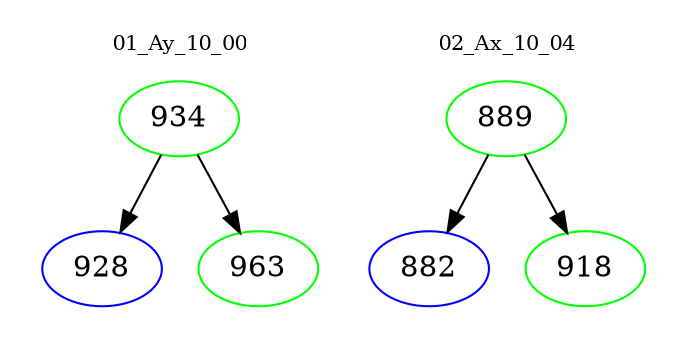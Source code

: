 digraph{
subgraph cluster_0 {
color = white
label = "01_Ay_10_00";
fontsize=10;
T0_934 [label="934", color="green"]
T0_934 -> T0_928 [color="black"]
T0_928 [label="928", color="blue"]
T0_934 -> T0_963 [color="black"]
T0_963 [label="963", color="green"]
}
subgraph cluster_1 {
color = white
label = "02_Ax_10_04";
fontsize=10;
T1_889 [label="889", color="green"]
T1_889 -> T1_882 [color="black"]
T1_882 [label="882", color="blue"]
T1_889 -> T1_918 [color="black"]
T1_918 [label="918", color="green"]
}
}
